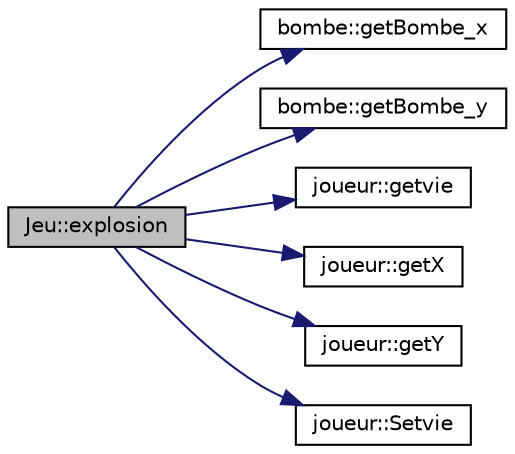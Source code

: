 digraph "Jeu::explosion"
{
 // LATEX_PDF_SIZE
  edge [fontname="Helvetica",fontsize="10",labelfontname="Helvetica",labelfontsize="10"];
  node [fontname="Helvetica",fontsize="10",shape=record];
  rankdir="LR";
  Node1 [label="Jeu::explosion",height=0.2,width=0.4,color="black", fillcolor="grey75", style="filled", fontcolor="black",tooltip="gère l'explosion de la bombe"];
  Node1 -> Node2 [color="midnightblue",fontsize="10",style="solid",fontname="Helvetica"];
  Node2 [label="bombe::getBombe_x",height=0.2,width=0.4,color="black", fillcolor="white", style="filled",URL="$classbombe.html#ad073269da4c1f12fb8509c71fefef956",tooltip="récupère la position de la bombe en x"];
  Node1 -> Node3 [color="midnightblue",fontsize="10",style="solid",fontname="Helvetica"];
  Node3 [label="bombe::getBombe_y",height=0.2,width=0.4,color="black", fillcolor="white", style="filled",URL="$classbombe.html#a9aa3c213fa42cf5290a7efecdc0bc85c",tooltip="récupère la position de la bombe en y"];
  Node1 -> Node4 [color="midnightblue",fontsize="10",style="solid",fontname="Helvetica"];
  Node4 [label="joueur::getvie",height=0.2,width=0.4,color="black", fillcolor="white", style="filled",URL="$classjoueur.html#adcd0602be958ff257ed6f037c30da581",tooltip="récupère la vie"];
  Node1 -> Node5 [color="midnightblue",fontsize="10",style="solid",fontname="Helvetica"];
  Node5 [label="joueur::getX",height=0.2,width=0.4,color="black", fillcolor="white", style="filled",URL="$classjoueur.html#ac2092f62ef1098554a9c1f8d8c17652e",tooltip="réupère x"];
  Node1 -> Node6 [color="midnightblue",fontsize="10",style="solid",fontname="Helvetica"];
  Node6 [label="joueur::getY",height=0.2,width=0.4,color="black", fillcolor="white", style="filled",URL="$classjoueur.html#a970f12e6816e71032a91611ee8a51a96",tooltip="récupère y"];
  Node1 -> Node7 [color="midnightblue",fontsize="10",style="solid",fontname="Helvetica"];
  Node7 [label="joueur::Setvie",height=0.2,width=0.4,color="black", fillcolor="white", style="filled",URL="$classjoueur.html#a94c4f250911d12e57fe40a4edc4f6f74",tooltip="modifie la vie acutelle"];
}
